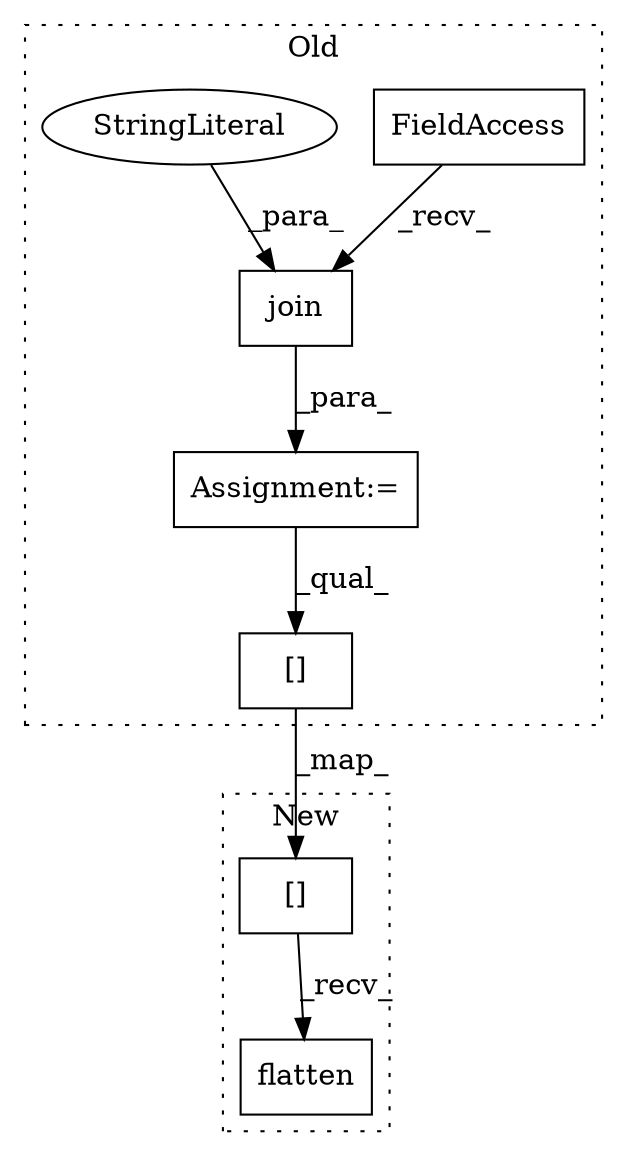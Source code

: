 digraph G {
subgraph cluster0 {
1 [label="join" a="32" s="23633,23666" l="5,1" shape="box"];
3 [label="FieldAccess" a="22" s="23625" l="7" shape="box"];
4 [label="Assignment:=" a="7" s="23624" l="1" shape="box"];
6 [label="[]" a="2" s="23990,24004" l="8,1" shape="box"];
7 [label="StringLiteral" a="45" s="23652" l="14" shape="ellipse"];
label = "Old";
style="dotted";
}
subgraph cluster1 {
2 [label="flatten" a="32" s="24255" l="9" shape="box"];
5 [label="[]" a="2" s="24239,24253" l="8,1" shape="box"];
label = "New";
style="dotted";
}
1 -> 4 [label="_para_"];
3 -> 1 [label="_recv_"];
4 -> 6 [label="_qual_"];
5 -> 2 [label="_recv_"];
6 -> 5 [label="_map_"];
7 -> 1 [label="_para_"];
}